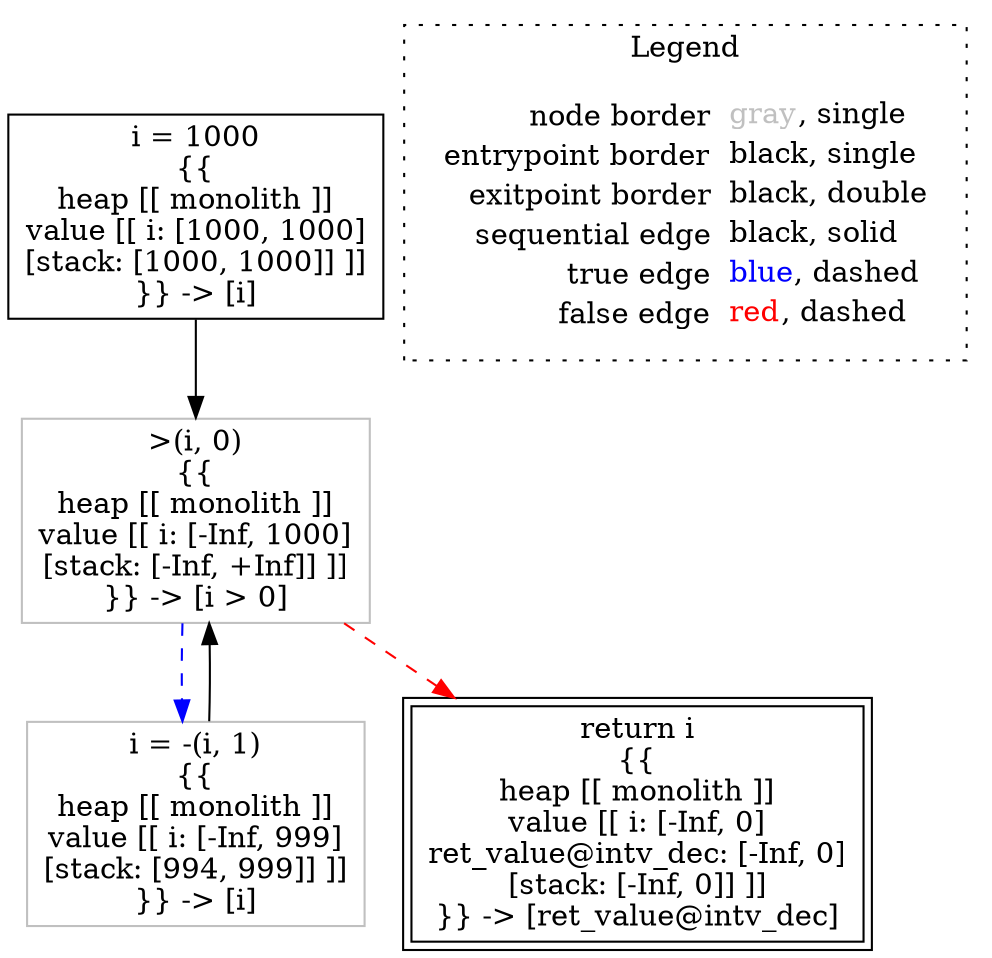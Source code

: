 digraph {
	"node0" [shape="rect",color="black",label=<i = 1000<BR/>{{<BR/>heap [[ monolith ]]<BR/>value [[ i: [1000, 1000]<BR/>[stack: [1000, 1000]] ]]<BR/>}} -&gt; [i]>];
	"node1" [shape="rect",color="black",peripheries="2",label=<return i<BR/>{{<BR/>heap [[ monolith ]]<BR/>value [[ i: [-Inf, 0]<BR/>ret_value@intv_dec: [-Inf, 0]<BR/>[stack: [-Inf, 0]] ]]<BR/>}} -&gt; [ret_value@intv_dec]>];
	"node2" [shape="rect",color="gray",label=<i = -(i, 1)<BR/>{{<BR/>heap [[ monolith ]]<BR/>value [[ i: [-Inf, 999]<BR/>[stack: [994, 999]] ]]<BR/>}} -&gt; [i]>];
	"node3" [shape="rect",color="gray",label=<&gt;(i, 0)<BR/>{{<BR/>heap [[ monolith ]]<BR/>value [[ i: [-Inf, 1000]<BR/>[stack: [-Inf, +Inf]] ]]<BR/>}} -&gt; [i &gt; 0]>];
	"node2" -> "node3" [color="black"];
	"node0" -> "node3" [color="black"];
	"node3" -> "node1" [color="red",style="dashed"];
	"node3" -> "node2" [color="blue",style="dashed"];
subgraph cluster_legend {
	label="Legend";
	style=dotted;
	node [shape=plaintext];
	"legend" [label=<<table border="0" cellpadding="2" cellspacing="0" cellborder="0"><tr><td align="right">node border&nbsp;</td><td align="left"><font color="gray">gray</font>, single</td></tr><tr><td align="right">entrypoint border&nbsp;</td><td align="left"><font color="black">black</font>, single</td></tr><tr><td align="right">exitpoint border&nbsp;</td><td align="left"><font color="black">black</font>, double</td></tr><tr><td align="right">sequential edge&nbsp;</td><td align="left"><font color="black">black</font>, solid</td></tr><tr><td align="right">true edge&nbsp;</td><td align="left"><font color="blue">blue</font>, dashed</td></tr><tr><td align="right">false edge&nbsp;</td><td align="left"><font color="red">red</font>, dashed</td></tr></table>>];
}

}

